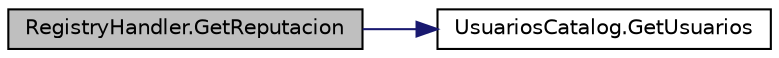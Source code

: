 digraph "RegistryHandler.GetReputacion"
{
 // INTERACTIVE_SVG=YES
 // LATEX_PDF_SIZE
  edge [fontname="Helvetica",fontsize="10",labelfontname="Helvetica",labelfontsize="10"];
  node [fontname="Helvetica",fontsize="10",shape=record];
  rankdir="LR";
  Node1 [label="RegistryHandler.GetReputacion",height=0.2,width=0.4,color="black", fillcolor="grey75", style="filled", fontcolor="black",tooltip="Método para obtener reputación de un trabajador o empleador."];
  Node1 -> Node2 [color="midnightblue",fontsize="10",style="solid",fontname="Helvetica"];
  Node2 [label="UsuariosCatalog.GetUsuarios",height=0.2,width=0.4,color="black", fillcolor="white", style="filled",URL="$classUsuariosCatalog.html#a8e094f4767408bb913048cda08568886",tooltip="Método para conocer los usuarios."];
}
